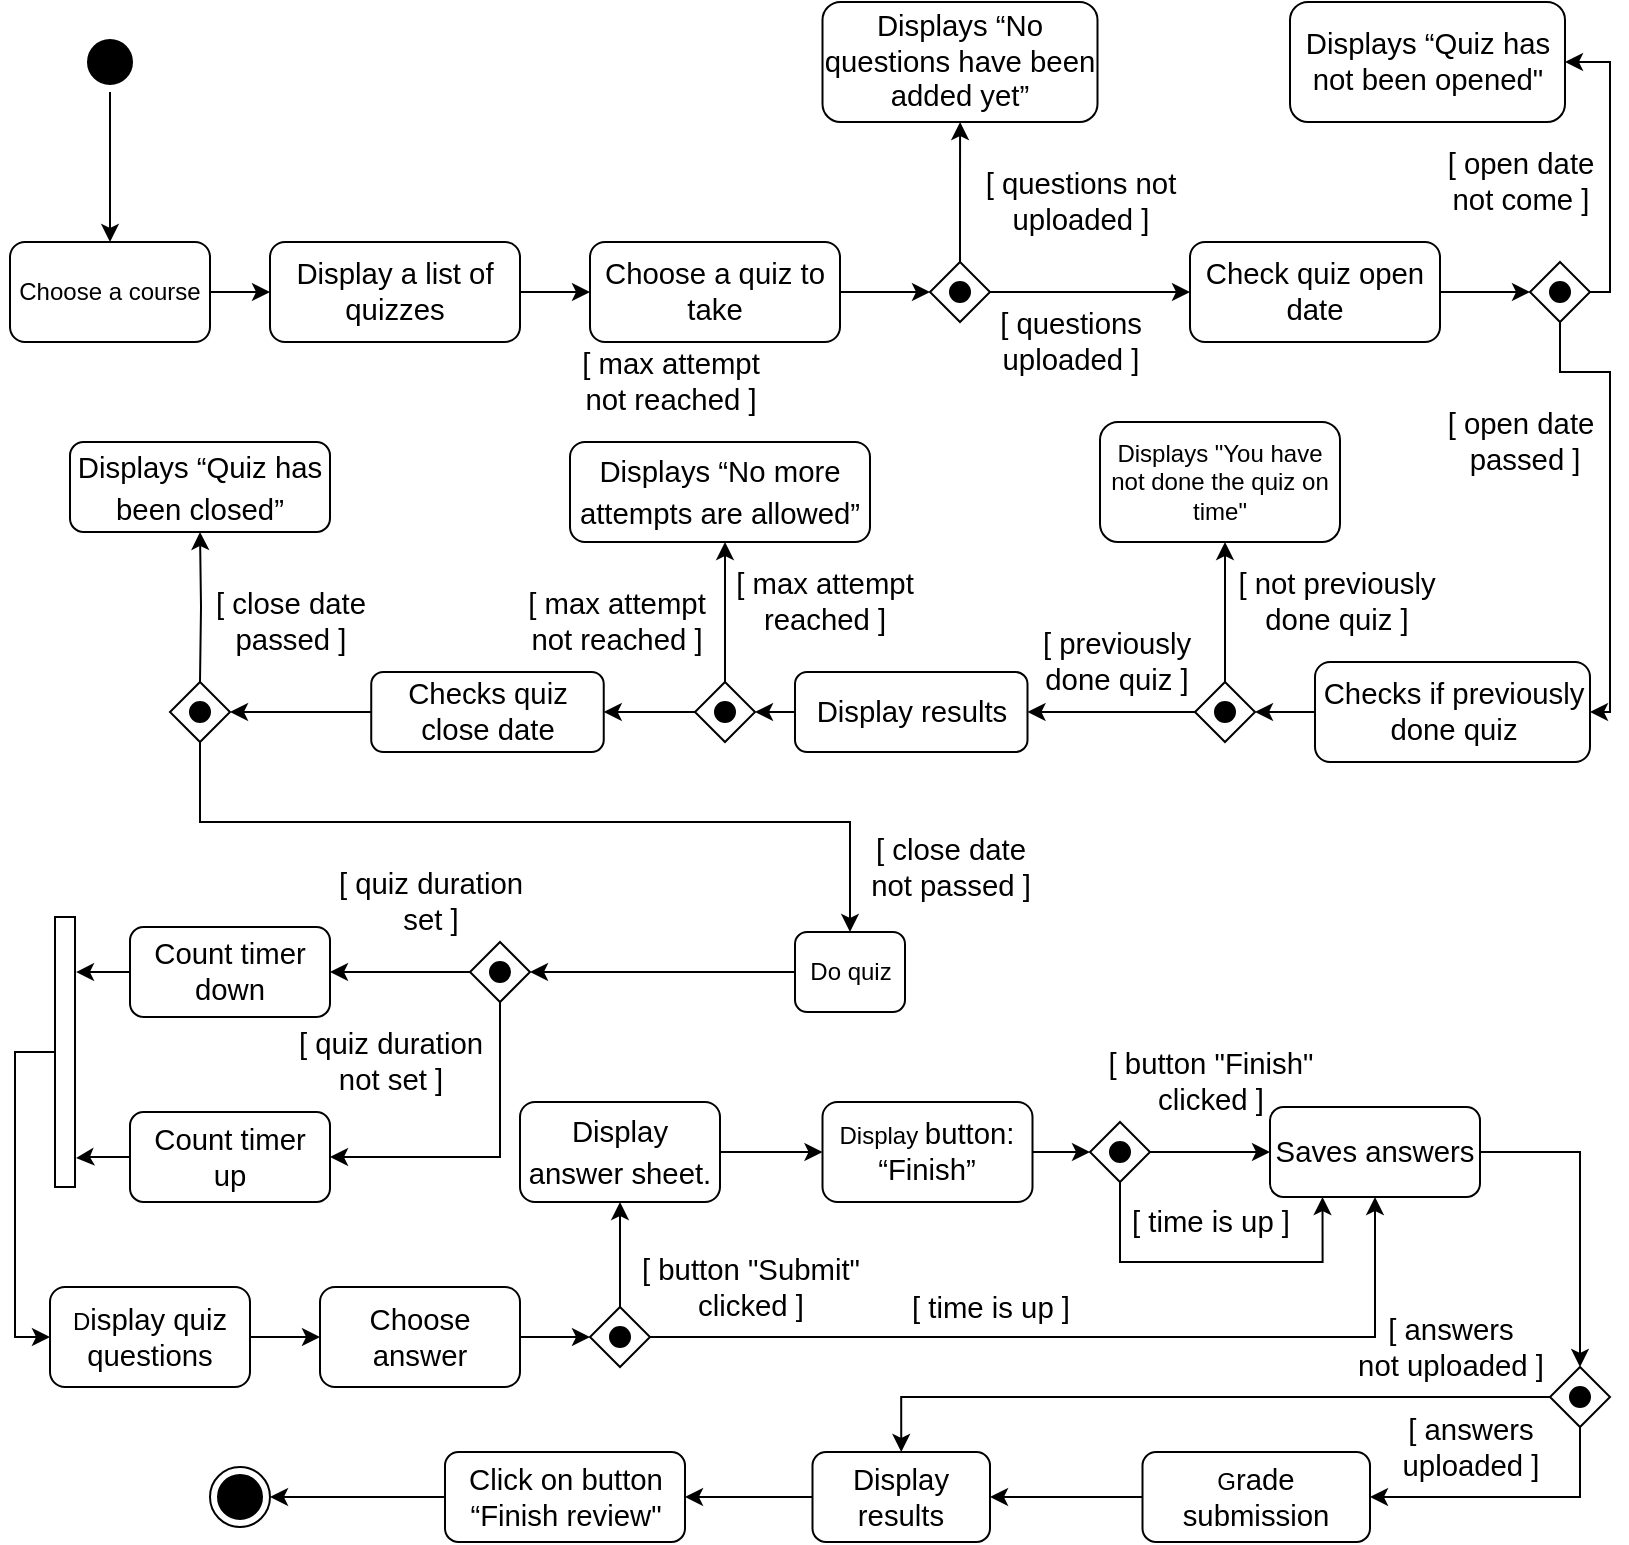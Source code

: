 <mxfile version="14.6.3" type="github">
  <diagram id="HvqQM-I7t3wVY7urHc3_" name="Page-1">
    <mxGraphModel dx="1422" dy="751" grid="1" gridSize="10" guides="1" tooltips="1" connect="1" arrows="1" fold="1" page="1" pageScale="1" pageWidth="827" pageHeight="1169" math="0" shadow="0">
      <root>
        <mxCell id="0" />
        <mxCell id="1" parent="0" />
        <mxCell id="4EETxAyDpQWCK0r4zNha-4" value="" style="edgeStyle=orthogonalEdgeStyle;rounded=0;orthogonalLoop=1;jettySize=auto;html=1;" parent="1" source="XsodSHadwsmzP9jJMz4_-39" target="4EETxAyDpQWCK0r4zNha-2" edge="1">
          <mxGeometry relative="1" as="geometry">
            <mxPoint x="60" y="80" as="sourcePoint" />
          </mxGeometry>
        </mxCell>
        <mxCell id="QtU8lgQa15zFkYiqKTXy-1" value="" style="edgeStyle=orthogonalEdgeStyle;rounded=0;orthogonalLoop=1;jettySize=auto;html=1;" parent="1" source="4EETxAyDpQWCK0r4zNha-2" target="4EETxAyDpQWCK0r4zNha-3" edge="1">
          <mxGeometry relative="1" as="geometry" />
        </mxCell>
        <mxCell id="4EETxAyDpQWCK0r4zNha-2" value="Choose a course" style="rounded=1;whiteSpace=wrap;html=1;fillColor=#FFFFFF;" parent="1" vertex="1">
          <mxGeometry x="10" y="130" width="100" height="50" as="geometry" />
        </mxCell>
        <mxCell id="QtU8lgQa15zFkYiqKTXy-4" value="" style="edgeStyle=orthogonalEdgeStyle;rounded=0;orthogonalLoop=1;jettySize=auto;html=1;" parent="1" source="4EETxAyDpQWCK0r4zNha-3" target="QtU8lgQa15zFkYiqKTXy-3" edge="1">
          <mxGeometry relative="1" as="geometry" />
        </mxCell>
        <mxCell id="4EETxAyDpQWCK0r4zNha-3" value="&lt;span style=&quot;font-size: 11pt ; font-family: &amp;#34;arial&amp;#34; ; color: rgb(0 , 0 , 0) ; background-color: transparent ; font-weight: 400 ; font-style: normal ; font-variant: normal ; text-decoration: none ; vertical-align: baseline&quot; id=&quot;docs-internal-guid-ca1dcce4-7fff-27a4-cba9-b2763112202d&quot;&gt;Display a list of quizzes&lt;/span&gt;" style="rounded=1;whiteSpace=wrap;html=1;fillColor=#FFFFFF;" parent="1" vertex="1">
          <mxGeometry x="140" y="130" width="125" height="50" as="geometry" />
        </mxCell>
        <mxCell id="EMLoT_DQCo54XdzdIxfW-8" style="edgeStyle=orthogonalEdgeStyle;rounded=0;orthogonalLoop=1;jettySize=auto;html=1;entryX=0;entryY=0.5;entryDx=0;entryDy=0;" parent="1" source="QtU8lgQa15zFkYiqKTXy-3" target="QtU8lgQa15zFkYiqKTXy-5" edge="1">
          <mxGeometry relative="1" as="geometry" />
        </mxCell>
        <mxCell id="QtU8lgQa15zFkYiqKTXy-3" value="&lt;span style=&quot;font-size: 11pt ; font-family: &amp;#34;arial&amp;#34; ; color: rgb(0 , 0 , 0) ; background-color: transparent ; font-weight: 400 ; font-style: normal ; font-variant: normal ; text-decoration: none ; vertical-align: baseline&quot; id=&quot;docs-internal-guid-f9b0f070-7fff-f607-0604-e5bbde5d65c2&quot;&gt;Choose a quiz to take&lt;/span&gt;" style="rounded=1;whiteSpace=wrap;html=1;fillColor=#FFFFFF;" parent="1" vertex="1">
          <mxGeometry x="300" y="130" width="125" height="50" as="geometry" />
        </mxCell>
        <mxCell id="EMLoT_DQCo54XdzdIxfW-4" value="" style="group" parent="1" vertex="1" connectable="0">
          <mxGeometry x="470" y="140" width="30" height="30" as="geometry" />
        </mxCell>
        <mxCell id="EMLoT_DQCo54XdzdIxfW-7" value="" style="group" parent="EMLoT_DQCo54XdzdIxfW-4" vertex="1" connectable="0">
          <mxGeometry width="30" height="30" as="geometry" />
        </mxCell>
        <mxCell id="QtU8lgQa15zFkYiqKTXy-5" value="" style="rhombus;whiteSpace=wrap;html=1;fillColor=#FFFFFF;" parent="EMLoT_DQCo54XdzdIxfW-7" vertex="1">
          <mxGeometry width="30" height="30" as="geometry" />
        </mxCell>
        <mxCell id="EMLoT_DQCo54XdzdIxfW-1" value="" style="ellipse;whiteSpace=wrap;html=1;aspect=fixed;fillColor=#000000;" parent="EMLoT_DQCo54XdzdIxfW-7" vertex="1">
          <mxGeometry x="10" y="10" width="10" height="10" as="geometry" />
        </mxCell>
        <mxCell id="EMLoT_DQCo54XdzdIxfW-17" style="edgeStyle=orthogonalEdgeStyle;rounded=0;orthogonalLoop=1;jettySize=auto;html=1;exitX=1;exitY=0.5;exitDx=0;exitDy=0;entryX=0;entryY=0.5;entryDx=0;entryDy=0;" parent="1" source="EMLoT_DQCo54XdzdIxfW-9" target="EMLoT_DQCo54XdzdIxfW-15" edge="1">
          <mxGeometry relative="1" as="geometry" />
        </mxCell>
        <mxCell id="EMLoT_DQCo54XdzdIxfW-9" value="&lt;span style=&quot;font-size: 11pt ; font-family: &amp;#34;arial&amp;#34; ; color: rgb(0 , 0 , 0) ; background-color: transparent ; font-weight: 400 ; font-style: normal ; font-variant: normal ; text-decoration: none ; vertical-align: baseline&quot; id=&quot;docs-internal-guid-7c33a0d0-7fff-b234-5660-c0ef3cbe4906&quot;&gt;Check quiz open date&lt;/span&gt;" style="rounded=1;whiteSpace=wrap;html=1;fillColor=#FFFFFF;" parent="1" vertex="1">
          <mxGeometry x="600" y="130" width="125" height="50" as="geometry" />
        </mxCell>
        <mxCell id="EMLoT_DQCo54XdzdIxfW-10" value="" style="edgeStyle=orthogonalEdgeStyle;rounded=0;orthogonalLoop=1;jettySize=auto;html=1;" parent="1" source="QtU8lgQa15zFkYiqKTXy-5" target="EMLoT_DQCo54XdzdIxfW-9" edge="1">
          <mxGeometry relative="1" as="geometry" />
        </mxCell>
        <mxCell id="EMLoT_DQCo54XdzdIxfW-11" value="&lt;div&gt;&lt;span style=&quot;font-size: 11pt ; font-family: &amp;#34;arial&amp;#34; ; color: rgb(0 , 0 , 0) ; background-color: transparent ; font-weight: 400 ; font-style: normal ; font-variant: normal ; text-decoration: none ; vertical-align: baseline&quot; id=&quot;docs-internal-guid-7c33a0d0-7fff-b234-5660-c0ef3cbe4906&quot;&gt;[ questions &lt;br&gt;&lt;/span&gt;&lt;/div&gt;&lt;div&gt;&lt;span style=&quot;font-size: 11pt ; font-family: &amp;#34;arial&amp;#34; ; color: rgb(0 , 0 , 0) ; background-color: transparent ; font-weight: 400 ; font-style: normal ; font-variant: normal ; text-decoration: none ; vertical-align: baseline&quot; id=&quot;docs-internal-guid-7c33a0d0-7fff-b234-5660-c0ef3cbe4906&quot;&gt;uploaded ]&lt;/span&gt;&lt;/div&gt;" style="edgeLabel;html=1;align=center;verticalAlign=middle;resizable=0;points=[];" parent="EMLoT_DQCo54XdzdIxfW-10" vertex="1" connectable="0">
          <mxGeometry x="-0.3" y="-2" relative="1" as="geometry">
            <mxPoint x="5" y="23" as="offset" />
          </mxGeometry>
        </mxCell>
        <mxCell id="EMLoT_DQCo54XdzdIxfW-34" value="&lt;div&gt;&lt;span style=&quot;font-size: 11pt ; font-family: &amp;#34;arial&amp;#34; ; color: rgb(0 , 0 , 0) ; background-color: transparent ; font-weight: 400 ; font-style: normal ; font-variant: normal ; text-decoration: none ; vertical-align: baseline&quot; id=&quot;docs-internal-guid-7c33a0d0-7fff-b234-5660-c0ef3cbe4906&quot;&gt;[ previously &lt;br&gt;&lt;/span&gt;&lt;/div&gt;&lt;div&gt;&lt;span style=&quot;font-size: 11pt ; font-family: &amp;#34;arial&amp;#34; ; color: rgb(0 , 0 , 0) ; background-color: transparent ; font-weight: 400 ; font-style: normal ; font-variant: normal ; text-decoration: none ; vertical-align: baseline&quot; id=&quot;docs-internal-guid-7c33a0d0-7fff-b234-5660-c0ef3cbe4906&quot;&gt;&lt;/span&gt;&lt;span style=&quot;font-size: 11pt ; font-family: &amp;#34;arial&amp;#34; ; color: rgb(0 , 0 , 0) ; background-color: transparent ; font-weight: 400 ; font-style: normal ; font-variant: normal ; text-decoration: none ; vertical-align: baseline&quot; id=&quot;docs-internal-guid-2d954c88-7fff-5672-d39d-e16bd0bce384&quot;&gt;done  quiz&lt;/span&gt;&lt;span style=&quot;font-size: 11pt ; font-family: &amp;#34;arial&amp;#34; ; color: rgb(0 , 0 , 0) ; background-color: transparent ; font-weight: 400 ; font-style: normal ; font-variant: normal ; text-decoration: none ; vertical-align: baseline&quot; id=&quot;docs-internal-guid-7c33a0d0-7fff-b234-5660-c0ef3cbe4906&quot;&gt; ]&lt;/span&gt;&lt;/div&gt;" style="edgeLabel;html=1;align=center;verticalAlign=middle;resizable=0;points=[];" parent="EMLoT_DQCo54XdzdIxfW-10" vertex="1" connectable="0">
          <mxGeometry x="-0.3" y="-2" relative="1" as="geometry">
            <mxPoint x="28" y="183" as="offset" />
          </mxGeometry>
        </mxCell>
        <mxCell id="EMLoT_DQCo54XdzdIxfW-38" value="&lt;div&gt;&lt;span style=&quot;font-size: 11pt ; font-family: &amp;#34;arial&amp;#34; ; color: rgb(0 , 0 , 0) ; background-color: transparent ; font-weight: 400 ; font-style: normal ; font-variant: normal ; text-decoration: none ; vertical-align: baseline&quot; id=&quot;docs-internal-guid-7c33a0d0-7fff-b234-5660-c0ef3cbe4906&quot;&gt;[ &lt;/span&gt;&lt;span style=&quot;font-size: 11pt ; font-family: &amp;#34;arial&amp;#34; ; color: rgb(0 , 0 , 0) ; background-color: transparent ; font-weight: 400 ; font-style: normal ; font-variant: normal ; text-decoration: none ; vertical-align: baseline&quot; id=&quot;docs-internal-guid-54b99eb1-7fff-6bb4-ce51-234c194e9e12&quot;&gt;max attempt &lt;br&gt;&lt;/span&gt;&lt;/div&gt;&lt;div&gt;&lt;span style=&quot;font-size: 11pt ; font-family: &amp;#34;arial&amp;#34; ; color: rgb(0 , 0 , 0) ; background-color: transparent ; font-weight: 400 ; font-style: normal ; font-variant: normal ; text-decoration: none ; vertical-align: baseline&quot; id=&quot;docs-internal-guid-54b99eb1-7fff-6bb4-ce51-234c194e9e12&quot;&gt;not reached &lt;/span&gt;&lt;span style=&quot;font-size: 11pt ; font-family: &amp;#34;arial&amp;#34; ; color: rgb(0 , 0 , 0) ; background-color: transparent ; font-weight: 400 ; font-style: normal ; font-variant: normal ; text-decoration: none ; vertical-align: baseline&quot; id=&quot;docs-internal-guid-7c33a0d0-7fff-b234-5660-c0ef3cbe4906&quot;&gt;]&lt;/span&gt;&lt;/div&gt;" style="edgeLabel;html=1;align=center;verticalAlign=middle;resizable=0;points=[];" parent="EMLoT_DQCo54XdzdIxfW-10" vertex="1" connectable="0">
          <mxGeometry x="-0.3" y="-2" relative="1" as="geometry">
            <mxPoint x="-195" y="43" as="offset" />
          </mxGeometry>
        </mxCell>
        <mxCell id="EMLoT_DQCo54XdzdIxfW-56" value="&lt;div&gt;&lt;span style=&quot;font-size: 11pt ; font-family: &amp;#34;arial&amp;#34; ; color: rgb(0 , 0 , 0) ; background-color: transparent ; font-weight: 400 ; font-style: normal ; font-variant: normal ; text-decoration: none ; vertical-align: baseline&quot; id=&quot;docs-internal-guid-7c33a0d0-7fff-b234-5660-c0ef3cbe4906&quot;&gt;[ quiz &lt;/span&gt;&lt;span style=&quot;font-size: 11pt ; font-family: &amp;#34;arial&amp;#34; ; color: rgb(0 , 0 , 0) ; background-color: transparent ; font-weight: 400 ; font-style: normal ; font-variant: normal ; text-decoration: none ; vertical-align: baseline&quot; id=&quot;docs-internal-guid-78c24208-7fff-800c-d850-6933cc3fbe24&quot;&gt;duration &lt;br&gt;&lt;/span&gt;&lt;/div&gt;&lt;div&gt;&lt;span style=&quot;font-size: 11pt ; font-family: &amp;#34;arial&amp;#34; ; color: rgb(0 , 0 , 0) ; background-color: transparent ; font-weight: 400 ; font-style: normal ; font-variant: normal ; text-decoration: none ; vertical-align: baseline&quot; id=&quot;docs-internal-guid-78c24208-7fff-800c-d850-6933cc3fbe24&quot;&gt;set&lt;/span&gt;&lt;span style=&quot;font-size: 11pt ; font-family: &amp;#34;arial&amp;#34; ; color: rgb(0 , 0 , 0) ; background-color: transparent ; font-weight: 400 ; font-style: normal ; font-variant: normal ; text-decoration: none ; vertical-align: baseline&quot; id=&quot;docs-internal-guid-54b99eb1-7fff-6bb4-ce51-234c194e9e12&quot;&gt;&lt;/span&gt;&lt;span style=&quot;font-size: 11pt ; font-family: &amp;#34;arial&amp;#34; ; color: rgb(0 , 0 , 0) ; background-color: transparent ; font-weight: 400 ; font-style: normal ; font-variant: normal ; text-decoration: none ; vertical-align: baseline&quot; id=&quot;docs-internal-guid-7c33a0d0-7fff-b234-5660-c0ef3cbe4906&quot;&gt; ]&lt;/span&gt;&lt;/div&gt;" style="edgeLabel;html=1;align=center;verticalAlign=middle;resizable=0;points=[];" parent="EMLoT_DQCo54XdzdIxfW-10" vertex="1" connectable="0">
          <mxGeometry x="-0.3" y="-2" relative="1" as="geometry">
            <mxPoint x="-315" y="303" as="offset" />
          </mxGeometry>
        </mxCell>
        <mxCell id="EMLoT_DQCo54XdzdIxfW-59" value="&lt;div&gt;&lt;span style=&quot;font-size: 11pt ; font-family: &amp;#34;arial&amp;#34; ; color: rgb(0 , 0 , 0) ; background-color: transparent ; font-weight: 400 ; font-style: normal ; font-variant: normal ; text-decoration: none ; vertical-align: baseline&quot; id=&quot;docs-internal-guid-7c33a0d0-7fff-b234-5660-c0ef3cbe4906&quot;&gt;[ quiz &lt;/span&gt;&lt;span style=&quot;font-size: 11pt ; font-family: &amp;#34;arial&amp;#34; ; color: rgb(0 , 0 , 0) ; background-color: transparent ; font-weight: 400 ; font-style: normal ; font-variant: normal ; text-decoration: none ; vertical-align: baseline&quot; id=&quot;docs-internal-guid-78c24208-7fff-800c-d850-6933cc3fbe24&quot;&gt;duration&lt;/span&gt;&lt;/div&gt;&lt;div&gt;&lt;span style=&quot;font-size: 11pt ; font-family: &amp;#34;arial&amp;#34; ; color: rgb(0 , 0 , 0) ; background-color: transparent ; font-weight: 400 ; font-style: normal ; font-variant: normal ; text-decoration: none ; vertical-align: baseline&quot; id=&quot;docs-internal-guid-78c24208-7fff-800c-d850-6933cc3fbe24&quot;&gt;not&lt;/span&gt;&lt;span style=&quot;font-size: 11pt ; font-family: &amp;#34;arial&amp;#34; ; color: rgb(0 , 0 , 0) ; background-color: transparent ; font-weight: 400 ; font-style: normal ; font-variant: normal ; text-decoration: none ; vertical-align: baseline&quot; id=&quot;docs-internal-guid-78c24208-7fff-800c-d850-6933cc3fbe24&quot;&gt; set&lt;/span&gt;&lt;span style=&quot;font-size: 11pt ; font-family: &amp;#34;arial&amp;#34; ; color: rgb(0 , 0 , 0) ; background-color: transparent ; font-weight: 400 ; font-style: normal ; font-variant: normal ; text-decoration: none ; vertical-align: baseline&quot; id=&quot;docs-internal-guid-54b99eb1-7fff-6bb4-ce51-234c194e9e12&quot;&gt;&lt;/span&gt;&lt;span style=&quot;font-size: 11pt ; font-family: &amp;#34;arial&amp;#34; ; color: rgb(0 , 0 , 0) ; background-color: transparent ; font-weight: 400 ; font-style: normal ; font-variant: normal ; text-decoration: none ; vertical-align: baseline&quot; id=&quot;docs-internal-guid-7c33a0d0-7fff-b234-5660-c0ef3cbe4906&quot;&gt; ]&lt;/span&gt;&lt;/div&gt;" style="edgeLabel;html=1;align=center;verticalAlign=middle;resizable=0;points=[];" parent="EMLoT_DQCo54XdzdIxfW-10" vertex="1" connectable="0">
          <mxGeometry x="-0.3" y="-2" relative="1" as="geometry">
            <mxPoint x="-335" y="383" as="offset" />
          </mxGeometry>
        </mxCell>
        <mxCell id="XsodSHadwsmzP9jJMz4_-1" value="&lt;div&gt;&lt;span style=&quot;font-size: 11pt ; font-family: &amp;#34;arial&amp;#34; ; color: rgb(0 , 0 , 0) ; background-color: transparent ; font-weight: 400 ; font-style: normal ; font-variant: normal ; text-decoration: none ; vertical-align: baseline&quot; id=&quot;docs-internal-guid-7c33a0d0-7fff-b234-5660-c0ef3cbe4906&quot;&gt;[ &lt;/span&gt;&lt;span style=&quot;font-size: 11pt ; font-family: &amp;#34;arial&amp;#34; ; color: rgb(0 , 0 , 0) ; background-color: transparent ; font-weight: 400 ; font-style: normal ; font-variant: normal ; text-decoration: none ; vertical-align: baseline&quot; id=&quot;docs-internal-guid-f50e2c8d-7fff-2b7e-0449-d329af80f305&quot;&gt;&lt;span style=&quot;font-size: 11pt ; font-family: &amp;#34;arial&amp;#34; ; color: rgb(0 , 0 , 0) ; background-color: transparent ; font-weight: 400 ; font-style: normal ; font-variant: normal ; text-decoration: none ; vertical-align: baseline&quot; id=&quot;docs-internal-guid-f50e2c8d-7fff-2b7e-0449-d329af80f305&quot;&gt;button &quot;S&lt;/span&gt;ubmit&quot; &lt;br&gt;&lt;/span&gt;&lt;/div&gt;&lt;div&gt;&lt;span style=&quot;font-size: 11pt ; font-family: &amp;#34;arial&amp;#34; ; color: rgb(0 , 0 , 0) ; background-color: transparent ; font-weight: 400 ; font-style: normal ; font-variant: normal ; text-decoration: none ; vertical-align: baseline&quot; id=&quot;docs-internal-guid-f50e2c8d-7fff-2b7e-0449-d329af80f305&quot;&gt;clicked &lt;/span&gt;&lt;span style=&quot;font-size: 11pt ; font-family: &amp;#34;arial&amp;#34; ; color: rgb(0 , 0 , 0) ; background-color: transparent ; font-weight: 400 ; font-style: normal ; font-variant: normal ; text-decoration: none ; vertical-align: baseline&quot; id=&quot;docs-internal-guid-7c33a0d0-7fff-b234-5660-c0ef3cbe4906&quot;&gt;]&lt;/span&gt;&lt;/div&gt;" style="edgeLabel;html=1;align=center;verticalAlign=middle;resizable=0;points=[];" vertex="1" connectable="0" parent="EMLoT_DQCo54XdzdIxfW-10">
          <mxGeometry x="-0.3" y="-2" relative="1" as="geometry">
            <mxPoint x="-155" y="496" as="offset" />
          </mxGeometry>
        </mxCell>
        <mxCell id="XsodSHadwsmzP9jJMz4_-13" value="&lt;div&gt;&lt;span style=&quot;font-size: 11pt ; font-family: &amp;#34;arial&amp;#34; ; color: rgb(0 , 0 , 0) ; background-color: transparent ; font-weight: 400 ; font-style: normal ; font-variant: normal ; text-decoration: none ; vertical-align: baseline&quot; id=&quot;docs-internal-guid-7c33a0d0-7fff-b234-5660-c0ef3cbe4906&quot;&gt;[ &lt;/span&gt;&lt;span style=&quot;font-size: 11pt ; font-family: &amp;#34;arial&amp;#34; ; color: rgb(0 , 0 , 0) ; background-color: transparent ; font-weight: 400 ; font-style: normal ; font-variant: normal ; text-decoration: none ; vertical-align: baseline&quot; id=&quot;docs-internal-guid-f50e2c8d-7fff-2b7e-0449-d329af80f305&quot;&gt; button &quot;Finish&quot;&lt;br&gt;&lt;/span&gt;&lt;/div&gt;&lt;div&gt;&lt;span style=&quot;font-size: 11pt ; font-family: &amp;#34;arial&amp;#34; ; color: rgb(0 , 0 , 0) ; background-color: transparent ; font-weight: 400 ; font-style: normal ; font-variant: normal ; text-decoration: none ; vertical-align: baseline&quot; id=&quot;docs-internal-guid-f50e2c8d-7fff-2b7e-0449-d329af80f305&quot;&gt;clicked &lt;/span&gt;&lt;span style=&quot;font-size: 11pt ; font-family: &amp;#34;arial&amp;#34; ; color: rgb(0 , 0 , 0) ; background-color: transparent ; font-weight: 400 ; font-style: normal ; font-variant: normal ; text-decoration: none ; vertical-align: baseline&quot; id=&quot;docs-internal-guid-7c33a0d0-7fff-b234-5660-c0ef3cbe4906&quot;&gt;]&lt;/span&gt;&lt;/div&gt;" style="edgeLabel;html=1;align=center;verticalAlign=middle;resizable=0;points=[];" vertex="1" connectable="0" parent="EMLoT_DQCo54XdzdIxfW-10">
          <mxGeometry x="-0.3" y="-2" relative="1" as="geometry">
            <mxPoint x="75" y="393" as="offset" />
          </mxGeometry>
        </mxCell>
        <mxCell id="XsodSHadwsmzP9jJMz4_-16" value="&lt;div&gt;&lt;span style=&quot;font-size: 11pt ; font-family: &amp;#34;arial&amp;#34; ; color: rgb(0 , 0 , 0) ; background-color: transparent ; font-weight: 400 ; font-style: normal ; font-variant: normal ; text-decoration: none ; vertical-align: baseline&quot; id=&quot;docs-internal-guid-7c33a0d0-7fff-b234-5660-c0ef3cbe4906&quot;&gt;[ time is up&lt;/span&gt;&lt;span style=&quot;font-size: 11pt ; font-family: &amp;#34;arial&amp;#34; ; color: rgb(0 , 0 , 0) ; background-color: transparent ; font-weight: 400 ; font-style: normal ; font-variant: normal ; text-decoration: none ; vertical-align: baseline&quot; id=&quot;docs-internal-guid-f50e2c8d-7fff-2b7e-0449-d329af80f305&quot;&gt;&lt;/span&gt;&lt;span style=&quot;font-size: 11pt ; font-family: &amp;#34;arial&amp;#34; ; color: rgb(0 , 0 , 0) ; background-color: transparent ; font-weight: 400 ; font-style: normal ; font-variant: normal ; text-decoration: none ; vertical-align: baseline&quot; id=&quot;docs-internal-guid-7c33a0d0-7fff-b234-5660-c0ef3cbe4906&quot;&gt; ]&lt;/span&gt;&lt;/div&gt;" style="edgeLabel;html=1;align=center;verticalAlign=middle;resizable=0;points=[];" vertex="1" connectable="0" parent="EMLoT_DQCo54XdzdIxfW-10">
          <mxGeometry x="-0.3" y="-2" relative="1" as="geometry">
            <mxPoint x="-35" y="506" as="offset" />
          </mxGeometry>
        </mxCell>
        <mxCell id="XsodSHadwsmzP9jJMz4_-17" value="&lt;div&gt;&lt;span style=&quot;font-size: 11pt ; font-family: &amp;#34;arial&amp;#34; ; color: rgb(0 , 0 , 0) ; background-color: transparent ; font-weight: 400 ; font-style: normal ; font-variant: normal ; text-decoration: none ; vertical-align: baseline&quot; id=&quot;docs-internal-guid-7c33a0d0-7fff-b234-5660-c0ef3cbe4906&quot;&gt;[ time is up&lt;/span&gt;&lt;span style=&quot;font-size: 11pt ; font-family: &amp;#34;arial&amp;#34; ; color: rgb(0 , 0 , 0) ; background-color: transparent ; font-weight: 400 ; font-style: normal ; font-variant: normal ; text-decoration: none ; vertical-align: baseline&quot; id=&quot;docs-internal-guid-f50e2c8d-7fff-2b7e-0449-d329af80f305&quot;&gt;&lt;/span&gt;&lt;span style=&quot;font-size: 11pt ; font-family: &amp;#34;arial&amp;#34; ; color: rgb(0 , 0 , 0) ; background-color: transparent ; font-weight: 400 ; font-style: normal ; font-variant: normal ; text-decoration: none ; vertical-align: baseline&quot; id=&quot;docs-internal-guid-7c33a0d0-7fff-b234-5660-c0ef3cbe4906&quot;&gt; ]&lt;/span&gt;&lt;/div&gt;" style="edgeLabel;html=1;align=center;verticalAlign=middle;resizable=0;points=[];" vertex="1" connectable="0" parent="EMLoT_DQCo54XdzdIxfW-10">
          <mxGeometry x="-0.3" y="-2" relative="1" as="geometry">
            <mxPoint x="75" y="463" as="offset" />
          </mxGeometry>
        </mxCell>
        <mxCell id="XsodSHadwsmzP9jJMz4_-35" value="&lt;div&gt;&lt;span style=&quot;font-size: 11pt ; font-family: &amp;#34;arial&amp;#34; ; color: rgb(0 , 0 , 0) ; background-color: transparent ; font-weight: 400 ; font-style: normal ; font-variant: normal ; text-decoration: none ; vertical-align: baseline&quot; id=&quot;docs-internal-guid-7c33a0d0-7fff-b234-5660-c0ef3cbe4906&quot;&gt;[ answers &lt;br&gt;&lt;/span&gt;&lt;/div&gt;&lt;div&gt;&lt;span style=&quot;font-size: 11pt ; font-family: &amp;#34;arial&amp;#34; ; color: rgb(0 , 0 , 0) ; background-color: transparent ; font-weight: 400 ; font-style: normal ; font-variant: normal ; text-decoration: none ; vertical-align: baseline&quot; id=&quot;docs-internal-guid-7c33a0d0-7fff-b234-5660-c0ef3cbe4906&quot;&gt;uploaded &lt;/span&gt;&lt;span style=&quot;font-size: 11pt ; font-family: &amp;#34;arial&amp;#34; ; color: rgb(0 , 0 , 0) ; background-color: transparent ; font-weight: 400 ; font-style: normal ; font-variant: normal ; text-decoration: none ; vertical-align: baseline&quot; id=&quot;docs-internal-guid-7c33a0d0-7fff-b234-5660-c0ef3cbe4906&quot;&gt;]&lt;/span&gt;&lt;/div&gt;" style="edgeLabel;html=1;align=center;verticalAlign=middle;resizable=0;points=[];" vertex="1" connectable="0" parent="EMLoT_DQCo54XdzdIxfW-10">
          <mxGeometry x="-0.3" y="-2" relative="1" as="geometry">
            <mxPoint x="205" y="576" as="offset" />
          </mxGeometry>
        </mxCell>
        <mxCell id="XsodSHadwsmzP9jJMz4_-36" value="&lt;div&gt;&lt;span style=&quot;font-size: 11pt ; font-family: &amp;#34;arial&amp;#34; ; color: rgb(0 , 0 , 0) ; background-color: transparent ; font-weight: 400 ; font-style: normal ; font-variant: normal ; text-decoration: none ; vertical-align: baseline&quot; id=&quot;docs-internal-guid-7c33a0d0-7fff-b234-5660-c0ef3cbe4906&quot;&gt;[ answers &lt;br&gt;&lt;/span&gt;&lt;/div&gt;&lt;div&gt;&lt;span style=&quot;font-size: 11pt ; font-family: &amp;#34;arial&amp;#34; ; color: rgb(0 , 0 , 0) ; background-color: transparent ; font-weight: 400 ; font-style: normal ; font-variant: normal ; text-decoration: none ; vertical-align: baseline&quot; id=&quot;docs-internal-guid-7c33a0d0-7fff-b234-5660-c0ef3cbe4906&quot;&gt;not uploaded &lt;/span&gt;&lt;span style=&quot;font-size: 11pt ; font-family: &amp;#34;arial&amp;#34; ; color: rgb(0 , 0 , 0) ; background-color: transparent ; font-weight: 400 ; font-style: normal ; font-variant: normal ; text-decoration: none ; vertical-align: baseline&quot; id=&quot;docs-internal-guid-7c33a0d0-7fff-b234-5660-c0ef3cbe4906&quot;&gt;]&lt;/span&gt;&lt;/div&gt;" style="edgeLabel;html=1;align=center;verticalAlign=middle;resizable=0;points=[];" vertex="1" connectable="0" parent="EMLoT_DQCo54XdzdIxfW-10">
          <mxGeometry x="-0.3" y="-2" relative="1" as="geometry">
            <mxPoint x="195" y="526" as="offset" />
          </mxGeometry>
        </mxCell>
        <mxCell id="XsodSHadwsmzP9jJMz4_-50" value="&lt;div&gt;&lt;span style=&quot;font-size: 11pt ; font-family: &amp;#34;arial&amp;#34; ; color: rgb(0 , 0 , 0) ; background-color: transparent ; font-weight: 400 ; font-style: normal ; font-variant: normal ; text-decoration: none ; vertical-align: baseline&quot; id=&quot;docs-internal-guid-7c33a0d0-7fff-b234-5660-c0ef3cbe4906&quot;&gt;[ max attempt &lt;br&gt;&lt;/span&gt;&lt;/div&gt;&lt;div&gt;&lt;span style=&quot;font-size: 11pt ; font-family: &amp;#34;arial&amp;#34; ; color: rgb(0 , 0 , 0) ; background-color: transparent ; font-weight: 400 ; font-style: normal ; font-variant: normal ; text-decoration: none ; vertical-align: baseline&quot; id=&quot;docs-internal-guid-7c33a0d0-7fff-b234-5660-c0ef3cbe4906&quot;&gt;not reached&lt;/span&gt;&lt;span style=&quot;font-size: 11pt ; font-family: &amp;#34;arial&amp;#34; ; color: rgb(0 , 0 , 0) ; background-color: transparent ; font-weight: 400 ; font-style: normal ; font-variant: normal ; text-decoration: none ; vertical-align: baseline&quot; id=&quot;docs-internal-guid-7c33a0d0-7fff-b234-5660-c0ef3cbe4906&quot;&gt; ]&lt;/span&gt;&lt;/div&gt;" style="edgeLabel;html=1;align=center;verticalAlign=middle;resizable=0;points=[];" vertex="1" connectable="0" parent="EMLoT_DQCo54XdzdIxfW-10">
          <mxGeometry x="-0.3" y="-2" relative="1" as="geometry">
            <mxPoint x="-222" y="163" as="offset" />
          </mxGeometry>
        </mxCell>
        <mxCell id="XsodSHadwsmzP9jJMz4_-51" value="&lt;div&gt;&lt;span style=&quot;font-size: 11pt ; font-family: &amp;#34;arial&amp;#34; ; color: rgb(0 , 0 , 0) ; background-color: transparent ; font-weight: 400 ; font-style: normal ; font-variant: normal ; text-decoration: none ; vertical-align: baseline&quot; id=&quot;docs-internal-guid-7c33a0d0-7fff-b234-5660-c0ef3cbe4906&quot;&gt;[ not previously &lt;br&gt;&lt;/span&gt;&lt;/div&gt;&lt;div&gt;&lt;span style=&quot;font-size: 11pt ; font-family: &amp;#34;arial&amp;#34; ; color: rgb(0 , 0 , 0) ; background-color: transparent ; font-weight: 400 ; font-style: normal ; font-variant: normal ; text-decoration: none ; vertical-align: baseline&quot; id=&quot;docs-internal-guid-7c33a0d0-7fff-b234-5660-c0ef3cbe4906&quot;&gt;&lt;/span&gt;&lt;span style=&quot;font-size: 11pt ; font-family: &amp;#34;arial&amp;#34; ; color: rgb(0 , 0 , 0) ; background-color: transparent ; font-weight: 400 ; font-style: normal ; font-variant: normal ; text-decoration: none ; vertical-align: baseline&quot; id=&quot;docs-internal-guid-2d954c88-7fff-5672-d39d-e16bd0bce384&quot;&gt;done  quiz&lt;/span&gt;&lt;span style=&quot;font-size: 11pt ; font-family: &amp;#34;arial&amp;#34; ; color: rgb(0 , 0 , 0) ; background-color: transparent ; font-weight: 400 ; font-style: normal ; font-variant: normal ; text-decoration: none ; vertical-align: baseline&quot; id=&quot;docs-internal-guid-7c33a0d0-7fff-b234-5660-c0ef3cbe4906&quot;&gt; ]&lt;/span&gt;&lt;/div&gt;" style="edgeLabel;html=1;align=center;verticalAlign=middle;resizable=0;points=[];" vertex="1" connectable="0" parent="EMLoT_DQCo54XdzdIxfW-10">
          <mxGeometry x="-0.3" y="-2" relative="1" as="geometry">
            <mxPoint x="138" y="153" as="offset" />
          </mxGeometry>
        </mxCell>
        <mxCell id="XsodSHadwsmzP9jJMz4_-66" value="&lt;div&gt;&lt;span style=&quot;font-size: 11pt ; font-family: &amp;#34;arial&amp;#34; ; color: rgb(0 , 0 , 0) ; background-color: transparent ; font-weight: 400 ; font-style: normal ; font-variant: normal ; text-decoration: none ; vertical-align: baseline&quot; id=&quot;docs-internal-guid-7c33a0d0-7fff-b234-5660-c0ef3cbe4906&quot;&gt;[ max attempt &lt;br&gt;&lt;/span&gt;&lt;/div&gt;&lt;div&gt;&lt;span style=&quot;font-size: 11pt ; font-family: &amp;#34;arial&amp;#34; ; color: rgb(0 , 0 , 0) ; background-color: transparent ; font-weight: 400 ; font-style: normal ; font-variant: normal ; text-decoration: none ; vertical-align: baseline&quot; id=&quot;docs-internal-guid-7c33a0d0-7fff-b234-5660-c0ef3cbe4906&quot;&gt;reached&lt;/span&gt;&lt;span style=&quot;font-size: 11pt ; font-family: &amp;#34;arial&amp;#34; ; color: rgb(0 , 0 , 0) ; background-color: transparent ; font-weight: 400 ; font-style: normal ; font-variant: normal ; text-decoration: none ; vertical-align: baseline&quot; id=&quot;docs-internal-guid-7c33a0d0-7fff-b234-5660-c0ef3cbe4906&quot;&gt; ]&lt;/span&gt;&lt;/div&gt;" style="edgeLabel;html=1;align=center;verticalAlign=middle;resizable=0;points=[];" vertex="1" connectable="0" parent="EMLoT_DQCo54XdzdIxfW-10">
          <mxGeometry x="-0.3" y="-2" relative="1" as="geometry">
            <mxPoint x="-118" y="153" as="offset" />
          </mxGeometry>
        </mxCell>
        <mxCell id="XsodSHadwsmzP9jJMz4_-79" value="&lt;div&gt;&lt;span style=&quot;font-size: 11pt ; font-family: &amp;#34;arial&amp;#34; ; color: rgb(0 , 0 , 0) ; background-color: transparent ; font-weight: 400 ; font-style: normal ; font-variant: normal ; text-decoration: none ; vertical-align: baseline&quot; id=&quot;docs-internal-guid-7c33a0d0-7fff-b234-5660-c0ef3cbe4906&quot;&gt;[ close date &lt;br&gt;&lt;/span&gt;&lt;/div&gt;&lt;div&gt;&lt;span style=&quot;font-size: 11pt ; font-family: &amp;#34;arial&amp;#34; ; color: rgb(0 , 0 , 0) ; background-color: transparent ; font-weight: 400 ; font-style: normal ; font-variant: normal ; text-decoration: none ; vertical-align: baseline&quot; id=&quot;docs-internal-guid-7c33a0d0-7fff-b234-5660-c0ef3cbe4906&quot;&gt;passed &lt;/span&gt;&lt;span style=&quot;font-size: 11pt ; font-family: &amp;#34;arial&amp;#34; ; color: rgb(0 , 0 , 0) ; background-color: transparent ; font-weight: 400 ; font-style: normal ; font-variant: normal ; text-decoration: none ; vertical-align: baseline&quot; id=&quot;docs-internal-guid-7c33a0d0-7fff-b234-5660-c0ef3cbe4906&quot;&gt;]&lt;/span&gt;&lt;/div&gt;" style="edgeLabel;html=1;align=center;verticalAlign=middle;resizable=0;points=[];" vertex="1" connectable="0" parent="EMLoT_DQCo54XdzdIxfW-10">
          <mxGeometry x="-0.3" y="-2" relative="1" as="geometry">
            <mxPoint x="-385" y="163" as="offset" />
          </mxGeometry>
        </mxCell>
        <mxCell id="XsodSHadwsmzP9jJMz4_-84" value="&lt;div&gt;&lt;span style=&quot;font-size: 11pt ; font-family: &amp;#34;arial&amp;#34; ; color: rgb(0 , 0 , 0) ; background-color: transparent ; font-weight: 400 ; font-style: normal ; font-variant: normal ; text-decoration: none ; vertical-align: baseline&quot; id=&quot;docs-internal-guid-7c33a0d0-7fff-b234-5660-c0ef3cbe4906&quot;&gt;[ close date &lt;br&gt;&lt;/span&gt;&lt;/div&gt;&lt;div&gt;&lt;span style=&quot;font-size: 11pt ; font-family: &amp;#34;arial&amp;#34; ; color: rgb(0 , 0 , 0) ; background-color: transparent ; font-weight: 400 ; font-style: normal ; font-variant: normal ; text-decoration: none ; vertical-align: baseline&quot; id=&quot;docs-internal-guid-7c33a0d0-7fff-b234-5660-c0ef3cbe4906&quot;&gt;not passed &lt;/span&gt;&lt;span style=&quot;font-size: 11pt ; font-family: &amp;#34;arial&amp;#34; ; color: rgb(0 , 0 , 0) ; background-color: transparent ; font-weight: 400 ; font-style: normal ; font-variant: normal ; text-decoration: none ; vertical-align: baseline&quot; id=&quot;docs-internal-guid-7c33a0d0-7fff-b234-5660-c0ef3cbe4906&quot;&gt;]&lt;/span&gt;&lt;/div&gt;" style="edgeLabel;html=1;align=center;verticalAlign=middle;resizable=0;points=[];" vertex="1" connectable="0" parent="EMLoT_DQCo54XdzdIxfW-10">
          <mxGeometry x="-0.3" y="-2" relative="1" as="geometry">
            <mxPoint x="-55" y="286" as="offset" />
          </mxGeometry>
        </mxCell>
        <mxCell id="EMLoT_DQCo54XdzdIxfW-12" value="&lt;span style=&quot;font-size: 11pt ; font-family: &amp;#34;arial&amp;#34; ; color: rgb(0 , 0 , 0) ; background-color: transparent ; font-weight: 400 ; font-style: normal ; font-variant: normal ; text-decoration: none ; vertical-align: baseline&quot; id=&quot;docs-internal-guid-cef091fc-7fff-853b-4662-05197f052c5b&quot;&gt;Displays “No questions have been added yet”&lt;/span&gt;" style="rounded=1;whiteSpace=wrap;html=1;fillColor=#FFFFFF;" parent="1" vertex="1">
          <mxGeometry x="416.25" y="10" width="137.5" height="60" as="geometry" />
        </mxCell>
        <mxCell id="EMLoT_DQCo54XdzdIxfW-13" value="" style="group" parent="1" vertex="1" connectable="0">
          <mxGeometry x="770" y="140" width="30" height="30" as="geometry" />
        </mxCell>
        <mxCell id="EMLoT_DQCo54XdzdIxfW-14" value="" style="group" parent="EMLoT_DQCo54XdzdIxfW-13" vertex="1" connectable="0">
          <mxGeometry width="30" height="30" as="geometry" />
        </mxCell>
        <mxCell id="EMLoT_DQCo54XdzdIxfW-15" value="" style="rhombus;whiteSpace=wrap;html=1;fillColor=#FFFFFF;" parent="EMLoT_DQCo54XdzdIxfW-14" vertex="1">
          <mxGeometry width="30" height="30" as="geometry" />
        </mxCell>
        <mxCell id="EMLoT_DQCo54XdzdIxfW-16" value="" style="ellipse;whiteSpace=wrap;html=1;aspect=fixed;fillColor=#000000;" parent="EMLoT_DQCo54XdzdIxfW-14" vertex="1">
          <mxGeometry x="10" y="10" width="10" height="10" as="geometry" />
        </mxCell>
        <mxCell id="EMLoT_DQCo54XdzdIxfW-18" value="" style="edgeStyle=orthogonalEdgeStyle;rounded=0;orthogonalLoop=1;jettySize=auto;html=1;" parent="1" source="QtU8lgQa15zFkYiqKTXy-5" target="EMLoT_DQCo54XdzdIxfW-12" edge="1">
          <mxGeometry relative="1" as="geometry" />
        </mxCell>
        <mxCell id="EMLoT_DQCo54XdzdIxfW-19" value="&lt;div&gt;&lt;span style=&quot;font-size: 11pt ; font-family: &amp;#34;arial&amp;#34; ; color: rgb(0 , 0 , 0) ; background-color: transparent ; font-weight: 400 ; font-style: normal ; font-variant: normal ; text-decoration: none ; vertical-align: baseline&quot; id=&quot;docs-internal-guid-7c33a0d0-7fff-b234-5660-c0ef3cbe4906&quot;&gt;[ questions not &lt;br&gt;&lt;/span&gt;&lt;/div&gt;&lt;div&gt;&lt;span style=&quot;font-size: 11pt ; font-family: &amp;#34;arial&amp;#34; ; color: rgb(0 , 0 , 0) ; background-color: transparent ; font-weight: 400 ; font-style: normal ; font-variant: normal ; text-decoration: none ; vertical-align: baseline&quot; id=&quot;docs-internal-guid-7c33a0d0-7fff-b234-5660-c0ef3cbe4906&quot;&gt;uploaded ]&lt;/span&gt;&lt;/div&gt;" style="text;html=1;align=center;verticalAlign=middle;resizable=0;points=[];autosize=1;strokeColor=none;" parent="1" vertex="1">
          <mxGeometry x="490" y="90" width="110" height="40" as="geometry" />
        </mxCell>
        <mxCell id="EMLoT_DQCo54XdzdIxfW-20" value="&lt;span style=&quot;font-size: 11pt ; font-family: &amp;#34;arial&amp;#34; ; color: rgb(0 , 0 , 0) ; background-color: transparent ; font-weight: 400 ; font-style: normal ; font-variant: normal ; text-decoration: none ; vertical-align: baseline&quot; id=&quot;docs-internal-guid-ab3f03fe-7fff-198d-31d8-8587cc29056a&quot;&gt;Displays “Quiz has not been opened&quot;&lt;/span&gt;" style="rounded=1;whiteSpace=wrap;html=1;fillColor=#FFFFFF;" parent="1" vertex="1">
          <mxGeometry x="650" y="10" width="137.5" height="60" as="geometry" />
        </mxCell>
        <mxCell id="EMLoT_DQCo54XdzdIxfW-22" style="edgeStyle=orthogonalEdgeStyle;rounded=0;orthogonalLoop=1;jettySize=auto;html=1;entryX=1;entryY=0.5;entryDx=0;entryDy=0;exitX=1;exitY=0.5;exitDx=0;exitDy=0;" parent="1" source="EMLoT_DQCo54XdzdIxfW-15" target="EMLoT_DQCo54XdzdIxfW-20" edge="1">
          <mxGeometry relative="1" as="geometry">
            <Array as="points">
              <mxPoint x="810" y="155" />
              <mxPoint x="810" y="40" />
            </Array>
          </mxGeometry>
        </mxCell>
        <mxCell id="EMLoT_DQCo54XdzdIxfW-23" value="&lt;div&gt;&lt;span style=&quot;font-size: 11pt ; font-family: &amp;#34;arial&amp;#34; ; color: rgb(0 , 0 , 0) ; background-color: transparent ; font-weight: 400 ; font-style: normal ; font-variant: normal ; text-decoration: none ; vertical-align: baseline&quot;&gt;[ open date&lt;/span&gt;&lt;/div&gt;&lt;div&gt;&lt;span style=&quot;font-size: 11pt ; font-family: &amp;#34;arial&amp;#34; ; color: rgb(0 , 0 , 0) ; background-color: transparent ; font-weight: 400 ; font-style: normal ; font-variant: normal ; text-decoration: none ; vertical-align: baseline&quot;&gt; not come ]&lt;/span&gt;&lt;/div&gt;" style="text;html=1;align=center;verticalAlign=middle;resizable=0;points=[];autosize=1;strokeColor=none;" parent="1" vertex="1">
          <mxGeometry x="720" y="80" width="90" height="40" as="geometry" />
        </mxCell>
        <mxCell id="EMLoT_DQCo54XdzdIxfW-32" style="edgeStyle=orthogonalEdgeStyle;rounded=0;orthogonalLoop=1;jettySize=auto;html=1;exitX=0;exitY=0.5;exitDx=0;exitDy=0;entryX=1;entryY=0.5;entryDx=0;entryDy=0;" parent="1" source="EMLoT_DQCo54XdzdIxfW-24" target="EMLoT_DQCo54XdzdIxfW-30" edge="1">
          <mxGeometry relative="1" as="geometry" />
        </mxCell>
        <mxCell id="EMLoT_DQCo54XdzdIxfW-24" value="&lt;span style=&quot;font-size: 11pt ; font-family: &amp;#34;arial&amp;#34; ; color: rgb(0 , 0 , 0) ; background-color: transparent ; font-weight: 400 ; font-style: normal ; font-variant: normal ; text-decoration: none ; vertical-align: baseline&quot; id=&quot;docs-internal-guid-1f1591d9-7fff-b90b-67a4-1ff4a32bd8f2&quot;&gt;Checks if previously done quiz&lt;/span&gt;" style="rounded=1;whiteSpace=wrap;html=1;fillColor=#FFFFFF;" parent="1" vertex="1">
          <mxGeometry x="662.5" y="340" width="137.5" height="50" as="geometry" />
        </mxCell>
        <mxCell id="EMLoT_DQCo54XdzdIxfW-25" value="" style="edgeStyle=orthogonalEdgeStyle;rounded=0;orthogonalLoop=1;jettySize=auto;html=1;entryX=1;entryY=0.5;entryDx=0;entryDy=0;" parent="1" source="EMLoT_DQCo54XdzdIxfW-15" target="EMLoT_DQCo54XdzdIxfW-24" edge="1">
          <mxGeometry relative="1" as="geometry">
            <Array as="points">
              <mxPoint x="785" y="195" />
              <mxPoint x="810" y="195" />
              <mxPoint x="810" y="365" />
            </Array>
          </mxGeometry>
        </mxCell>
        <mxCell id="EMLoT_DQCo54XdzdIxfW-26" value="&lt;div&gt;&lt;span style=&quot;font-size: 11pt ; font-family: &amp;#34;arial&amp;#34; ; color: rgb(0 , 0 , 0) ; background-color: transparent ; font-weight: 400 ; font-style: normal ; font-variant: normal ; text-decoration: none ; vertical-align: baseline&quot;&gt;[ open date&lt;/span&gt;&lt;/div&gt;&lt;div&gt;&lt;span style=&quot;font-size: 11pt ; font-family: &amp;#34;arial&amp;#34; ; color: rgb(0 , 0 , 0) ; background-color: transparent ; font-weight: 400 ; font-style: normal ; font-variant: normal ; text-decoration: none ; vertical-align: baseline&quot;&gt;&amp;nbsp;passed ]&lt;/span&gt;&lt;/div&gt;" style="text;html=1;align=center;verticalAlign=middle;resizable=0;points=[];autosize=1;strokeColor=none;" parent="1" vertex="1">
          <mxGeometry x="720" y="210" width="90" height="40" as="geometry" />
        </mxCell>
        <mxCell id="EMLoT_DQCo54XdzdIxfW-43" style="edgeStyle=orthogonalEdgeStyle;rounded=0;orthogonalLoop=1;jettySize=auto;html=1;exitX=0;exitY=0.5;exitDx=0;exitDy=0;entryX=1;entryY=0.5;entryDx=0;entryDy=0;" parent="1" source="EMLoT_DQCo54XdzdIxfW-27" target="EMLoT_DQCo54XdzdIxfW-41" edge="1">
          <mxGeometry relative="1" as="geometry" />
        </mxCell>
        <mxCell id="EMLoT_DQCo54XdzdIxfW-27" value="&lt;span style=&quot;font-size: 11pt ; font-family: &amp;#34;arial&amp;#34; ; color: rgb(0 , 0 , 0) ; background-color: transparent ; font-weight: 400 ; font-style: normal ; font-variant: normal ; text-decoration: none ; vertical-align: baseline&quot; id=&quot;docs-internal-guid-35f5ddcc-7fff-9b2d-dc40-7fd0d26209b6&quot;&gt;Display results&lt;/span&gt;" style="rounded=1;whiteSpace=wrap;html=1;fillColor=#FFFFFF;" parent="1" vertex="1">
          <mxGeometry x="402.5" y="345" width="116.25" height="40" as="geometry" />
        </mxCell>
        <mxCell id="EMLoT_DQCo54XdzdIxfW-28" value="" style="group" parent="1" vertex="1" connectable="0">
          <mxGeometry x="602.5" y="350" width="30" height="30" as="geometry" />
        </mxCell>
        <mxCell id="EMLoT_DQCo54XdzdIxfW-29" value="" style="group" parent="EMLoT_DQCo54XdzdIxfW-28" vertex="1" connectable="0">
          <mxGeometry width="30" height="30" as="geometry" />
        </mxCell>
        <mxCell id="EMLoT_DQCo54XdzdIxfW-30" value="" style="rhombus;whiteSpace=wrap;html=1;fillColor=#FFFFFF;" parent="EMLoT_DQCo54XdzdIxfW-29" vertex="1">
          <mxGeometry width="30" height="30" as="geometry" />
        </mxCell>
        <mxCell id="EMLoT_DQCo54XdzdIxfW-31" value="" style="ellipse;whiteSpace=wrap;html=1;aspect=fixed;fillColor=#000000;" parent="EMLoT_DQCo54XdzdIxfW-29" vertex="1">
          <mxGeometry x="10" y="10" width="10" height="10" as="geometry" />
        </mxCell>
        <mxCell id="EMLoT_DQCo54XdzdIxfW-35" style="edgeStyle=orthogonalEdgeStyle;rounded=0;orthogonalLoop=1;jettySize=auto;html=1;" parent="1" source="EMLoT_DQCo54XdzdIxfW-30" target="EMLoT_DQCo54XdzdIxfW-27" edge="1">
          <mxGeometry relative="1" as="geometry" />
        </mxCell>
        <mxCell id="EMLoT_DQCo54XdzdIxfW-36" value="Do  quiz" style="rounded=1;whiteSpace=wrap;html=1;fillColor=#FFFFFF;" parent="1" vertex="1">
          <mxGeometry x="402.5" y="475" width="55" height="40" as="geometry" />
        </mxCell>
        <mxCell id="EMLoT_DQCo54XdzdIxfW-39" value="" style="group" parent="1" vertex="1" connectable="0">
          <mxGeometry x="352.5" y="350" width="30" height="30" as="geometry" />
        </mxCell>
        <mxCell id="EMLoT_DQCo54XdzdIxfW-40" value="" style="group" parent="EMLoT_DQCo54XdzdIxfW-39" vertex="1" connectable="0">
          <mxGeometry width="30" height="30" as="geometry" />
        </mxCell>
        <mxCell id="EMLoT_DQCo54XdzdIxfW-41" value="" style="rhombus;whiteSpace=wrap;html=1;fillColor=#FFFFFF;" parent="EMLoT_DQCo54XdzdIxfW-40" vertex="1">
          <mxGeometry width="30" height="30" as="geometry" />
        </mxCell>
        <mxCell id="EMLoT_DQCo54XdzdIxfW-42" value="" style="ellipse;whiteSpace=wrap;html=1;aspect=fixed;fillColor=#000000;" parent="EMLoT_DQCo54XdzdIxfW-40" vertex="1">
          <mxGeometry x="10" y="10" width="10" height="10" as="geometry" />
        </mxCell>
        <mxCell id="EMLoT_DQCo54XdzdIxfW-44" value="" style="edgeStyle=orthogonalEdgeStyle;rounded=0;orthogonalLoop=1;jettySize=auto;html=1;" parent="1" source="EMLoT_DQCo54XdzdIxfW-41" target="XsodSHadwsmzP9jJMz4_-70" edge="1">
          <mxGeometry relative="1" as="geometry">
            <mxPoint x="309.37" y="365" as="targetPoint" />
          </mxGeometry>
        </mxCell>
        <mxCell id="EMLoT_DQCo54XdzdIxfW-45" style="edgeStyle=orthogonalEdgeStyle;rounded=0;orthogonalLoop=1;jettySize=auto;html=1;entryX=1;entryY=0.5;entryDx=0;entryDy=0;exitX=0;exitY=0.5;exitDx=0;exitDy=0;" parent="1" source="EMLoT_DQCo54XdzdIxfW-36" target="EMLoT_DQCo54XdzdIxfW-48" edge="1">
          <mxGeometry relative="1" as="geometry">
            <mxPoint x="120" y="495" as="sourcePoint" />
          </mxGeometry>
        </mxCell>
        <mxCell id="EMLoT_DQCo54XdzdIxfW-46" value="" style="group" parent="1" vertex="1" connectable="0">
          <mxGeometry x="240.0" y="480" width="30" height="30" as="geometry" />
        </mxCell>
        <mxCell id="EMLoT_DQCo54XdzdIxfW-47" value="" style="group" parent="EMLoT_DQCo54XdzdIxfW-46" vertex="1" connectable="0">
          <mxGeometry width="30" height="30" as="geometry" />
        </mxCell>
        <mxCell id="EMLoT_DQCo54XdzdIxfW-48" value="" style="rhombus;whiteSpace=wrap;html=1;fillColor=#FFFFFF;" parent="EMLoT_DQCo54XdzdIxfW-47" vertex="1">
          <mxGeometry width="30" height="30" as="geometry" />
        </mxCell>
        <mxCell id="EMLoT_DQCo54XdzdIxfW-49" value="" style="ellipse;whiteSpace=wrap;html=1;aspect=fixed;fillColor=#000000;" parent="EMLoT_DQCo54XdzdIxfW-47" vertex="1">
          <mxGeometry x="10" y="10" width="10" height="10" as="geometry" />
        </mxCell>
        <mxCell id="EMLoT_DQCo54XdzdIxfW-77" style="edgeStyle=orthogonalEdgeStyle;rounded=0;orthogonalLoop=1;jettySize=auto;html=1;entryX=0.796;entryY=1.05;entryDx=0;entryDy=0;entryPerimeter=0;" parent="1" source="EMLoT_DQCo54XdzdIxfW-50" target="EMLoT_DQCo54XdzdIxfW-64" edge="1">
          <mxGeometry relative="1" as="geometry">
            <mxPoint x="50" y="495" as="targetPoint" />
          </mxGeometry>
        </mxCell>
        <mxCell id="EMLoT_DQCo54XdzdIxfW-50" value="&lt;span style=&quot;font-size: 11pt ; font-family: &amp;#34;arial&amp;#34; ; color: rgb(0 , 0 , 0) ; background-color: transparent ; font-weight: 400 ; font-style: normal ; font-variant: normal ; text-decoration: none ; vertical-align: baseline&quot; id=&quot;docs-internal-guid-29b3e8fd-7fff-ec42-60b3-b9c445f9d79d&quot;&gt;Count timer down&lt;/span&gt;" style="rounded=1;whiteSpace=wrap;html=1;fillColor=#FFFFFF;" parent="1" vertex="1">
          <mxGeometry x="70" y="472.5" width="100" height="45" as="geometry" />
        </mxCell>
        <mxCell id="EMLoT_DQCo54XdzdIxfW-55" value="" style="edgeStyle=orthogonalEdgeStyle;rounded=0;orthogonalLoop=1;jettySize=auto;html=1;" parent="1" source="EMLoT_DQCo54XdzdIxfW-48" target="EMLoT_DQCo54XdzdIxfW-50" edge="1">
          <mxGeometry relative="1" as="geometry" />
        </mxCell>
        <mxCell id="XsodSHadwsmzP9jJMz4_-45" value="" style="edgeStyle=orthogonalEdgeStyle;rounded=0;orthogonalLoop=1;jettySize=auto;html=1;entryX=0.107;entryY=1.05;entryDx=0;entryDy=0;entryPerimeter=0;" edge="1" parent="1" source="EMLoT_DQCo54XdzdIxfW-57" target="EMLoT_DQCo54XdzdIxfW-64">
          <mxGeometry relative="1" as="geometry" />
        </mxCell>
        <mxCell id="EMLoT_DQCo54XdzdIxfW-57" value="&lt;div&gt;&lt;span style=&quot;font-size: 11pt ; font-family: &amp;#34;arial&amp;#34; ; color: rgb(0 , 0 , 0) ; background-color: transparent ; font-weight: 400 ; font-style: normal ; font-variant: normal ; text-decoration: none ; vertical-align: baseline&quot; id=&quot;docs-internal-guid-29b3e8fd-7fff-ec42-60b3-b9c445f9d79d&quot;&gt;Count timer &lt;br&gt;&lt;/span&gt;&lt;/div&gt;&lt;div&gt;&lt;span style=&quot;font-size: 11pt ; font-family: &amp;#34;arial&amp;#34; ; color: rgb(0 , 0 , 0) ; background-color: transparent ; font-weight: 400 ; font-style: normal ; font-variant: normal ; text-decoration: none ; vertical-align: baseline&quot; id=&quot;docs-internal-guid-29b3e8fd-7fff-ec42-60b3-b9c445f9d79d&quot;&gt;up&lt;/span&gt;&lt;/div&gt;" style="rounded=1;whiteSpace=wrap;html=1;fillColor=#FFFFFF;" parent="1" vertex="1">
          <mxGeometry x="70" y="565" width="100" height="45" as="geometry" />
        </mxCell>
        <mxCell id="EMLoT_DQCo54XdzdIxfW-91" value="" style="edgeStyle=orthogonalEdgeStyle;rounded=0;orthogonalLoop=1;jettySize=auto;html=1;" parent="1" source="EMLoT_DQCo54XdzdIxfW-60" target="EMLoT_DQCo54XdzdIxfW-81" edge="1">
          <mxGeometry relative="1" as="geometry" />
        </mxCell>
        <mxCell id="EMLoT_DQCo54XdzdIxfW-60" value="D&lt;span style=&quot;font-size: 11pt ; font-family: &amp;#34;arial&amp;#34; ; color: rgb(0 , 0 , 0) ; background-color: transparent ; font-weight: 400 ; font-style: normal ; font-variant: normal ; text-decoration: none ; vertical-align: baseline&quot; id=&quot;docs-internal-guid-01c487bf-7fff-c4a9-d6eb-bbfb4ede4df8&quot;&gt;isplay quiz questions&lt;/span&gt;" style="rounded=1;whiteSpace=wrap;html=1;fillColor=#FFFFFF;" parent="1" vertex="1">
          <mxGeometry x="30" y="652.5" width="100" height="50" as="geometry" />
        </mxCell>
        <mxCell id="EMLoT_DQCo54XdzdIxfW-80" style="edgeStyle=orthogonalEdgeStyle;rounded=0;orthogonalLoop=1;jettySize=auto;html=1;exitX=0.5;exitY=0;exitDx=0;exitDy=0;entryX=0;entryY=0.5;entryDx=0;entryDy=0;" parent="1" source="EMLoT_DQCo54XdzdIxfW-64" target="EMLoT_DQCo54XdzdIxfW-60" edge="1">
          <mxGeometry relative="1" as="geometry" />
        </mxCell>
        <mxCell id="EMLoT_DQCo54XdzdIxfW-64" value="" style="rounded=0;whiteSpace=wrap;html=1;rotation=-90;" parent="1" vertex="1">
          <mxGeometry x="-30" y="530" width="135" height="10" as="geometry" />
        </mxCell>
        <mxCell id="EMLoT_DQCo54XdzdIxfW-89" style="edgeStyle=orthogonalEdgeStyle;rounded=0;orthogonalLoop=1;jettySize=auto;html=1;entryX=0;entryY=0.5;entryDx=0;entryDy=0;" parent="1" source="EMLoT_DQCo54XdzdIxfW-81" target="EMLoT_DQCo54XdzdIxfW-86" edge="1">
          <mxGeometry relative="1" as="geometry" />
        </mxCell>
        <mxCell id="EMLoT_DQCo54XdzdIxfW-81" value="&lt;span style=&quot;font-size: 11pt ; font-family: &amp;#34;arial&amp;#34; ; color: rgb(0 , 0 , 0) ; background-color: transparent ; font-weight: 400 ; font-style: normal ; font-variant: normal ; text-decoration: none ; vertical-align: baseline&quot; id=&quot;docs-internal-guid-4bcfa4be-7fff-c79c-a2d7-36e345839ab0&quot;&gt;Choose answer&lt;/span&gt;" style="rounded=1;whiteSpace=wrap;html=1;fillColor=#FFFFFF;" parent="1" vertex="1">
          <mxGeometry x="165" y="652.5" width="100" height="50" as="geometry" />
        </mxCell>
        <mxCell id="XsodSHadwsmzP9jJMz4_-5" value="" style="edgeStyle=orthogonalEdgeStyle;rounded=0;orthogonalLoop=1;jettySize=auto;html=1;" edge="1" parent="1" source="EMLoT_DQCo54XdzdIxfW-83" target="XsodSHadwsmzP9jJMz4_-4">
          <mxGeometry relative="1" as="geometry" />
        </mxCell>
        <mxCell id="EMLoT_DQCo54XdzdIxfW-83" value="&lt;p dir=&quot;ltr&quot; style=&quot;line-height: 1.38 ; margin-top: 0pt ; margin-bottom: 0pt&quot; id=&quot;docs-internal-guid-7ea3b794-7fff-0b93-720c-399a96a18e8a&quot;&gt;&lt;span style=&quot;font-size: 11pt ; font-family: &amp;#34;arial&amp;#34; ; color: rgb(0 , 0 , 0) ; background-color: transparent ; font-weight: 400 ; font-style: normal ; font-variant: normal ; text-decoration: none ; vertical-align: baseline&quot;&gt;Display answer sheet.&lt;/span&gt;&lt;/p&gt;" style="rounded=1;whiteSpace=wrap;html=1;fillColor=#FFFFFF;" parent="1" vertex="1">
          <mxGeometry x="265" y="560" width="100" height="50" as="geometry" />
        </mxCell>
        <mxCell id="EMLoT_DQCo54XdzdIxfW-84" value="" style="group" parent="1" vertex="1" connectable="0">
          <mxGeometry x="300.0" y="662.5" width="30" height="30" as="geometry" />
        </mxCell>
        <mxCell id="EMLoT_DQCo54XdzdIxfW-85" value="" style="group" parent="EMLoT_DQCo54XdzdIxfW-84" vertex="1" connectable="0">
          <mxGeometry width="30" height="30" as="geometry" />
        </mxCell>
        <mxCell id="EMLoT_DQCo54XdzdIxfW-86" value="" style="rhombus;whiteSpace=wrap;html=1;fillColor=#FFFFFF;" parent="EMLoT_DQCo54XdzdIxfW-85" vertex="1">
          <mxGeometry width="30" height="30" as="geometry" />
        </mxCell>
        <mxCell id="EMLoT_DQCo54XdzdIxfW-87" value="" style="ellipse;whiteSpace=wrap;html=1;aspect=fixed;fillColor=#000000;" parent="EMLoT_DQCo54XdzdIxfW-85" vertex="1">
          <mxGeometry x="10" y="10" width="10" height="10" as="geometry" />
        </mxCell>
        <mxCell id="EMLoT_DQCo54XdzdIxfW-92" value="" style="edgeStyle=orthogonalEdgeStyle;rounded=0;orthogonalLoop=1;jettySize=auto;html=1;entryX=0.5;entryY=1;entryDx=0;entryDy=0;" parent="1" source="EMLoT_DQCo54XdzdIxfW-86" target="EMLoT_DQCo54XdzdIxfW-83" edge="1">
          <mxGeometry relative="1" as="geometry">
            <mxPoint x="315" y="622.5" as="targetPoint" />
          </mxGeometry>
        </mxCell>
        <mxCell id="XsodSHadwsmzP9jJMz4_-7" value="" style="edgeStyle=orthogonalEdgeStyle;rounded=0;orthogonalLoop=1;jettySize=auto;html=1;entryX=0;entryY=0.5;entryDx=0;entryDy=0;" edge="1" parent="1" source="XsodSHadwsmzP9jJMz4_-4" target="XsodSHadwsmzP9jJMz4_-10">
          <mxGeometry relative="1" as="geometry">
            <mxPoint x="590" y="630" as="targetPoint" />
          </mxGeometry>
        </mxCell>
        <mxCell id="XsodSHadwsmzP9jJMz4_-4" value="Display &lt;span style=&quot;font-size: 11pt ; font-family: &amp;#34;arial&amp;#34; ; color: rgb(0 , 0 , 0) ; background-color: transparent ; font-weight: 400 ; font-style: normal ; font-variant: normal ; text-decoration: none ; vertical-align: baseline&quot; id=&quot;docs-internal-guid-d5a5d27b-7fff-6837-b539-1ecc9b356148&quot;&gt;button: “Finish”&lt;/span&gt;" style="rounded=1;whiteSpace=wrap;html=1;fillColor=#FFFFFF;" vertex="1" parent="1">
          <mxGeometry x="416.25" y="560" width="105" height="50" as="geometry" />
        </mxCell>
        <mxCell id="XsodSHadwsmzP9jJMz4_-32" style="edgeStyle=orthogonalEdgeStyle;rounded=0;orthogonalLoop=1;jettySize=auto;html=1;entryX=0.5;entryY=0;entryDx=0;entryDy=0;" edge="1" parent="1" source="XsodSHadwsmzP9jJMz4_-6" target="XsodSHadwsmzP9jJMz4_-21">
          <mxGeometry relative="1" as="geometry" />
        </mxCell>
        <mxCell id="XsodSHadwsmzP9jJMz4_-6" value="&lt;span style=&quot;font-size: 11pt ; font-family: &amp;#34;arial&amp;#34; ; color: rgb(0 , 0 , 0) ; background-color: transparent ; font-weight: 400 ; font-style: normal ; font-variant: normal ; text-decoration: none ; vertical-align: baseline&quot; id=&quot;docs-internal-guid-5f91879f-7fff-8c90-f0b7-60bae0cb780e&quot;&gt;Saves answers&lt;/span&gt;" style="rounded=1;whiteSpace=wrap;html=1;fillColor=#FFFFFF;" vertex="1" parent="1">
          <mxGeometry x="640" y="562.5" width="105" height="45" as="geometry" />
        </mxCell>
        <mxCell id="XsodSHadwsmzP9jJMz4_-8" value="" style="group" vertex="1" connectable="0" parent="1">
          <mxGeometry x="550" y="570" width="30" height="30" as="geometry" />
        </mxCell>
        <mxCell id="XsodSHadwsmzP9jJMz4_-9" value="" style="group" vertex="1" connectable="0" parent="XsodSHadwsmzP9jJMz4_-8">
          <mxGeometry width="30" height="30" as="geometry" />
        </mxCell>
        <mxCell id="XsodSHadwsmzP9jJMz4_-10" value="" style="rhombus;whiteSpace=wrap;html=1;fillColor=#FFFFFF;" vertex="1" parent="XsodSHadwsmzP9jJMz4_-9">
          <mxGeometry width="30" height="30" as="geometry" />
        </mxCell>
        <mxCell id="XsodSHadwsmzP9jJMz4_-11" value="" style="ellipse;whiteSpace=wrap;html=1;aspect=fixed;fillColor=#000000;" vertex="1" parent="XsodSHadwsmzP9jJMz4_-9">
          <mxGeometry x="10" y="10" width="10" height="10" as="geometry" />
        </mxCell>
        <mxCell id="XsodSHadwsmzP9jJMz4_-12" style="edgeStyle=orthogonalEdgeStyle;rounded=0;orthogonalLoop=1;jettySize=auto;html=1;exitX=1;exitY=0.5;exitDx=0;exitDy=0;" edge="1" parent="1" source="XsodSHadwsmzP9jJMz4_-10" target="XsodSHadwsmzP9jJMz4_-6">
          <mxGeometry relative="1" as="geometry" />
        </mxCell>
        <mxCell id="XsodSHadwsmzP9jJMz4_-14" style="edgeStyle=orthogonalEdgeStyle;rounded=0;orthogonalLoop=1;jettySize=auto;html=1;entryX=0.5;entryY=1;entryDx=0;entryDy=0;" edge="1" parent="1" source="EMLoT_DQCo54XdzdIxfW-86" target="XsodSHadwsmzP9jJMz4_-6">
          <mxGeometry relative="1" as="geometry">
            <mxPoint x="692.5" y="620" as="targetPoint" />
          </mxGeometry>
        </mxCell>
        <mxCell id="XsodSHadwsmzP9jJMz4_-15" style="edgeStyle=orthogonalEdgeStyle;rounded=0;orthogonalLoop=1;jettySize=auto;html=1;entryX=0.25;entryY=1;entryDx=0;entryDy=0;" edge="1" parent="1" source="XsodSHadwsmzP9jJMz4_-10" target="XsodSHadwsmzP9jJMz4_-6">
          <mxGeometry relative="1" as="geometry">
            <Array as="points">
              <mxPoint x="565" y="640" />
              <mxPoint x="666" y="640" />
            </Array>
          </mxGeometry>
        </mxCell>
        <mxCell id="XsodSHadwsmzP9jJMz4_-31" value="" style="edgeStyle=orthogonalEdgeStyle;rounded=0;orthogonalLoop=1;jettySize=auto;html=1;" edge="1" parent="1" source="XsodSHadwsmzP9jJMz4_-18" target="XsodSHadwsmzP9jJMz4_-30">
          <mxGeometry relative="1" as="geometry" />
        </mxCell>
        <mxCell id="XsodSHadwsmzP9jJMz4_-18" value="G&lt;span style=&quot;font-size: 11pt ; font-family: &amp;#34;arial&amp;#34; ; color: rgb(0 , 0 , 0) ; background-color: transparent ; font-weight: 400 ; font-style: normal ; font-variant: normal ; text-decoration: none ; vertical-align: baseline&quot; id=&quot;docs-internal-guid-3cc5832d-7fff-b205-5b1f-c361a8305df8&quot;&gt;rade submission&lt;/span&gt;" style="rounded=1;whiteSpace=wrap;html=1;fillColor=#FFFFFF;" vertex="1" parent="1">
          <mxGeometry x="576.25" y="735" width="113.75" height="45" as="geometry" />
        </mxCell>
        <mxCell id="XsodSHadwsmzP9jJMz4_-19" value="" style="group" vertex="1" connectable="0" parent="1">
          <mxGeometry x="780" y="692.5" width="30" height="30" as="geometry" />
        </mxCell>
        <mxCell id="XsodSHadwsmzP9jJMz4_-20" value="" style="group" vertex="1" connectable="0" parent="XsodSHadwsmzP9jJMz4_-19">
          <mxGeometry width="30" height="30" as="geometry" />
        </mxCell>
        <mxCell id="XsodSHadwsmzP9jJMz4_-21" value="" style="rhombus;whiteSpace=wrap;html=1;fillColor=#FFFFFF;" vertex="1" parent="XsodSHadwsmzP9jJMz4_-20">
          <mxGeometry width="30" height="30" as="geometry" />
        </mxCell>
        <mxCell id="XsodSHadwsmzP9jJMz4_-22" value="" style="ellipse;whiteSpace=wrap;html=1;aspect=fixed;fillColor=#000000;" vertex="1" parent="XsodSHadwsmzP9jJMz4_-20">
          <mxGeometry x="10" y="10" width="10" height="10" as="geometry" />
        </mxCell>
        <mxCell id="XsodSHadwsmzP9jJMz4_-38" value="" style="edgeStyle=orthogonalEdgeStyle;rounded=0;orthogonalLoop=1;jettySize=auto;html=1;" edge="1" parent="1" source="XsodSHadwsmzP9jJMz4_-30" target="XsodSHadwsmzP9jJMz4_-37">
          <mxGeometry relative="1" as="geometry" />
        </mxCell>
        <mxCell id="XsodSHadwsmzP9jJMz4_-30" value="&lt;div&gt;&lt;span style=&quot;font-size: 11pt ; font-family: &amp;#34;arial&amp;#34; ; color: rgb(0 , 0 , 0) ; background-color: transparent ; font-weight: 400 ; font-style: normal ; font-variant: normal ; text-decoration: none ; vertical-align: baseline&quot; id=&quot;docs-internal-guid-6abb4fe6-7fff-49e5-219f-89c010a3d57d&quot;&gt;Display &lt;br&gt;&lt;/span&gt;&lt;/div&gt;&lt;div&gt;&lt;span style=&quot;font-size: 11pt ; font-family: &amp;#34;arial&amp;#34; ; color: rgb(0 , 0 , 0) ; background-color: transparent ; font-weight: 400 ; font-style: normal ; font-variant: normal ; text-decoration: none ; vertical-align: baseline&quot; id=&quot;docs-internal-guid-6abb4fe6-7fff-49e5-219f-89c010a3d57d&quot;&gt; results&lt;/span&gt;&lt;/div&gt;" style="rounded=1;whiteSpace=wrap;html=1;fillColor=#FFFFFF;" vertex="1" parent="1">
          <mxGeometry x="411.25" y="735" width="88.75" height="45" as="geometry" />
        </mxCell>
        <mxCell id="XsodSHadwsmzP9jJMz4_-33" style="edgeStyle=orthogonalEdgeStyle;rounded=0;orthogonalLoop=1;jettySize=auto;html=1;entryX=1;entryY=0.5;entryDx=0;entryDy=0;exitX=0.5;exitY=1;exitDx=0;exitDy=0;" edge="1" parent="1" source="XsodSHadwsmzP9jJMz4_-21" target="XsodSHadwsmzP9jJMz4_-18">
          <mxGeometry relative="1" as="geometry">
            <Array as="points">
              <mxPoint x="795" y="757.5" />
            </Array>
          </mxGeometry>
        </mxCell>
        <mxCell id="XsodSHadwsmzP9jJMz4_-34" style="edgeStyle=orthogonalEdgeStyle;rounded=0;orthogonalLoop=1;jettySize=auto;html=1;entryX=0.5;entryY=0;entryDx=0;entryDy=0;" edge="1" parent="1" source="XsodSHadwsmzP9jJMz4_-21" target="XsodSHadwsmzP9jJMz4_-30">
          <mxGeometry relative="1" as="geometry" />
        </mxCell>
        <mxCell id="XsodSHadwsmzP9jJMz4_-42" value="" style="edgeStyle=orthogonalEdgeStyle;rounded=0;orthogonalLoop=1;jettySize=auto;html=1;" edge="1" parent="1" source="XsodSHadwsmzP9jJMz4_-37" target="XsodSHadwsmzP9jJMz4_-41">
          <mxGeometry relative="1" as="geometry" />
        </mxCell>
        <mxCell id="XsodSHadwsmzP9jJMz4_-37" value="&lt;span style=&quot;font-size: 11pt ; font-family: &amp;#34;arial&amp;#34; ; color: rgb(0 , 0 , 0) ; background-color: transparent ; font-weight: 400 ; font-style: normal ; font-variant: normal ; text-decoration: none ; vertical-align: baseline&quot; id=&quot;docs-internal-guid-803a4988-7fff-6fa1-e97e-1600816e46a8&quot;&gt;Click on button “Finish review&quot;&lt;/span&gt;" style="rounded=1;whiteSpace=wrap;html=1;fillColor=#FFFFFF;" vertex="1" parent="1">
          <mxGeometry x="227.5" y="735" width="120" height="45" as="geometry" />
        </mxCell>
        <mxCell id="XsodSHadwsmzP9jJMz4_-39" value="" style="ellipse;html=1;shape=startState;fillColor=#000000;strokeColor=#000000;" vertex="1" parent="1">
          <mxGeometry x="45" y="25" width="30" height="30" as="geometry" />
        </mxCell>
        <mxCell id="XsodSHadwsmzP9jJMz4_-41" value="" style="ellipse;html=1;shape=endState;fillColor=#000000;strokeColor=#000000;" vertex="1" parent="1">
          <mxGeometry x="110" y="742.5" width="30" height="30" as="geometry" />
        </mxCell>
        <mxCell id="XsodSHadwsmzP9jJMz4_-46" value="Displays &quot;You have not done the quiz on time&quot;" style="rounded=1;whiteSpace=wrap;html=1;fillColor=#FFFFFF;align=center;" vertex="1" parent="1">
          <mxGeometry x="555" y="220" width="120" height="60" as="geometry" />
        </mxCell>
        <mxCell id="XsodSHadwsmzP9jJMz4_-47" value="&lt;p dir=&quot;ltr&quot; style=&quot;line-height: 1.38 ; margin-top: 0pt ; margin-bottom: 0pt&quot; id=&quot;docs-internal-guid-e8e9a6ba-7fff-f1df-e4fc-5d7a6befbd58&quot;&gt;&lt;span style=&quot;font-size: 11pt ; font-family: &amp;#34;arial&amp;#34; ; color: rgb(0 , 0 , 0) ; background-color: transparent ; font-weight: 400 ; font-style: normal ; font-variant: normal ; text-decoration: none ; vertical-align: baseline&quot;&gt;Displays “No more attempts are allowed”&lt;/span&gt;&lt;/p&gt;" style="rounded=1;whiteSpace=wrap;html=1;fillColor=#FFFFFF;" vertex="1" parent="1">
          <mxGeometry x="290" y="230" width="150" height="50" as="geometry" />
        </mxCell>
        <mxCell id="XsodSHadwsmzP9jJMz4_-48" value="" style="edgeStyle=orthogonalEdgeStyle;rounded=0;orthogonalLoop=1;jettySize=auto;html=1;" edge="1" parent="1" source="EMLoT_DQCo54XdzdIxfW-30">
          <mxGeometry relative="1" as="geometry">
            <mxPoint x="617.5" y="280" as="targetPoint" />
          </mxGeometry>
        </mxCell>
        <mxCell id="XsodSHadwsmzP9jJMz4_-49" value="" style="edgeStyle=orthogonalEdgeStyle;rounded=0;orthogonalLoop=1;jettySize=auto;html=1;" edge="1" parent="1" source="EMLoT_DQCo54XdzdIxfW-41">
          <mxGeometry relative="1" as="geometry">
            <mxPoint x="367.5" y="280" as="targetPoint" />
          </mxGeometry>
        </mxCell>
        <mxCell id="XsodSHadwsmzP9jJMz4_-81" style="edgeStyle=orthogonalEdgeStyle;rounded=0;orthogonalLoop=1;jettySize=auto;html=1;exitX=0;exitY=0.5;exitDx=0;exitDy=0;entryX=1;entryY=0.5;entryDx=0;entryDy=0;" edge="1" parent="1" source="XsodSHadwsmzP9jJMz4_-70" target="XsodSHadwsmzP9jJMz4_-73">
          <mxGeometry relative="1" as="geometry" />
        </mxCell>
        <mxCell id="XsodSHadwsmzP9jJMz4_-70" value="&lt;div&gt;&lt;span style=&quot;font-size: 11pt ; font-family: &amp;#34;arial&amp;#34; ; color: rgb(0 , 0 , 0) ; background-color: transparent ; font-weight: 400 ; font-style: normal ; font-variant: normal ; text-decoration: none ; vertical-align: baseline&quot; id=&quot;docs-internal-guid-7de6b921-7fff-99c3-ddcc-0e3c28766303&quot;&gt;Checks&lt;/span&gt;&lt;span style=&quot;font-size: 11pt ; font-family: &amp;#34;arial&amp;#34; ; color: rgb(0 , 0 , 0) ; background-color: transparent ; font-weight: 400 ; font-style: normal ; font-variant: normal ; text-decoration: none ; vertical-align: baseline&quot; id=&quot;docs-internal-guid-7de6b921-7fff-99c3-ddcc-0e3c28766303&quot;&gt; quiz close date&lt;/span&gt;&lt;/div&gt;" style="rounded=1;whiteSpace=wrap;html=1;fillColor=#FFFFFF;" vertex="1" parent="1">
          <mxGeometry x="190.62" y="345" width="116.25" height="40" as="geometry" />
        </mxCell>
        <mxCell id="XsodSHadwsmzP9jJMz4_-71" value="" style="group" vertex="1" connectable="0" parent="1">
          <mxGeometry x="90.0" y="350" width="30" height="30" as="geometry" />
        </mxCell>
        <mxCell id="XsodSHadwsmzP9jJMz4_-72" value="" style="group" vertex="1" connectable="0" parent="XsodSHadwsmzP9jJMz4_-71">
          <mxGeometry width="30" height="30" as="geometry" />
        </mxCell>
        <mxCell id="XsodSHadwsmzP9jJMz4_-73" value="" style="rhombus;whiteSpace=wrap;html=1;fillColor=#FFFFFF;" vertex="1" parent="XsodSHadwsmzP9jJMz4_-72">
          <mxGeometry width="30" height="30" as="geometry" />
        </mxCell>
        <mxCell id="XsodSHadwsmzP9jJMz4_-74" value="" style="ellipse;whiteSpace=wrap;html=1;aspect=fixed;fillColor=#000000;" vertex="1" parent="XsodSHadwsmzP9jJMz4_-72">
          <mxGeometry x="10" y="10" width="10" height="10" as="geometry" />
        </mxCell>
        <mxCell id="XsodSHadwsmzP9jJMz4_-78" value="&lt;p dir=&quot;ltr&quot; style=&quot;line-height: 1.38 ; margin-top: 0pt ; margin-bottom: 0pt&quot; id=&quot;docs-internal-guid-e8e9a6ba-7fff-f1df-e4fc-5d7a6befbd58&quot;&gt;&lt;span style=&quot;font-size: 11pt ; font-family: &amp;#34;arial&amp;#34; ; color: rgb(0 , 0 , 0) ; background-color: transparent ; font-weight: 400 ; font-style: normal ; font-variant: normal ; text-decoration: none ; vertical-align: baseline&quot;&gt;Displays “Quiz has been closed”&lt;/span&gt;&lt;/p&gt;" style="rounded=1;whiteSpace=wrap;html=1;fillColor=#FFFFFF;" vertex="1" parent="1">
          <mxGeometry x="40" y="230" width="130" height="45" as="geometry" />
        </mxCell>
        <mxCell id="XsodSHadwsmzP9jJMz4_-80" style="edgeStyle=orthogonalEdgeStyle;rounded=0;orthogonalLoop=1;jettySize=auto;html=1;entryX=0.5;entryY=1;entryDx=0;entryDy=0;" edge="1" parent="1" target="XsodSHadwsmzP9jJMz4_-78">
          <mxGeometry relative="1" as="geometry">
            <mxPoint x="105" y="350" as="sourcePoint" />
          </mxGeometry>
        </mxCell>
        <mxCell id="XsodSHadwsmzP9jJMz4_-83" style="edgeStyle=orthogonalEdgeStyle;rounded=0;orthogonalLoop=1;jettySize=auto;html=1;entryX=0.5;entryY=0;entryDx=0;entryDy=0;" edge="1" parent="1" source="XsodSHadwsmzP9jJMz4_-73" target="EMLoT_DQCo54XdzdIxfW-36">
          <mxGeometry relative="1" as="geometry">
            <Array as="points">
              <mxPoint x="105" y="420" />
              <mxPoint x="430" y="420" />
            </Array>
          </mxGeometry>
        </mxCell>
        <mxCell id="XsodSHadwsmzP9jJMz4_-86" style="edgeStyle=orthogonalEdgeStyle;rounded=0;orthogonalLoop=1;jettySize=auto;html=1;entryX=1;entryY=0.5;entryDx=0;entryDy=0;" edge="1" parent="1" source="EMLoT_DQCo54XdzdIxfW-48" target="EMLoT_DQCo54XdzdIxfW-57">
          <mxGeometry relative="1" as="geometry">
            <Array as="points">
              <mxPoint x="255" y="588" />
            </Array>
          </mxGeometry>
        </mxCell>
      </root>
    </mxGraphModel>
  </diagram>
</mxfile>
